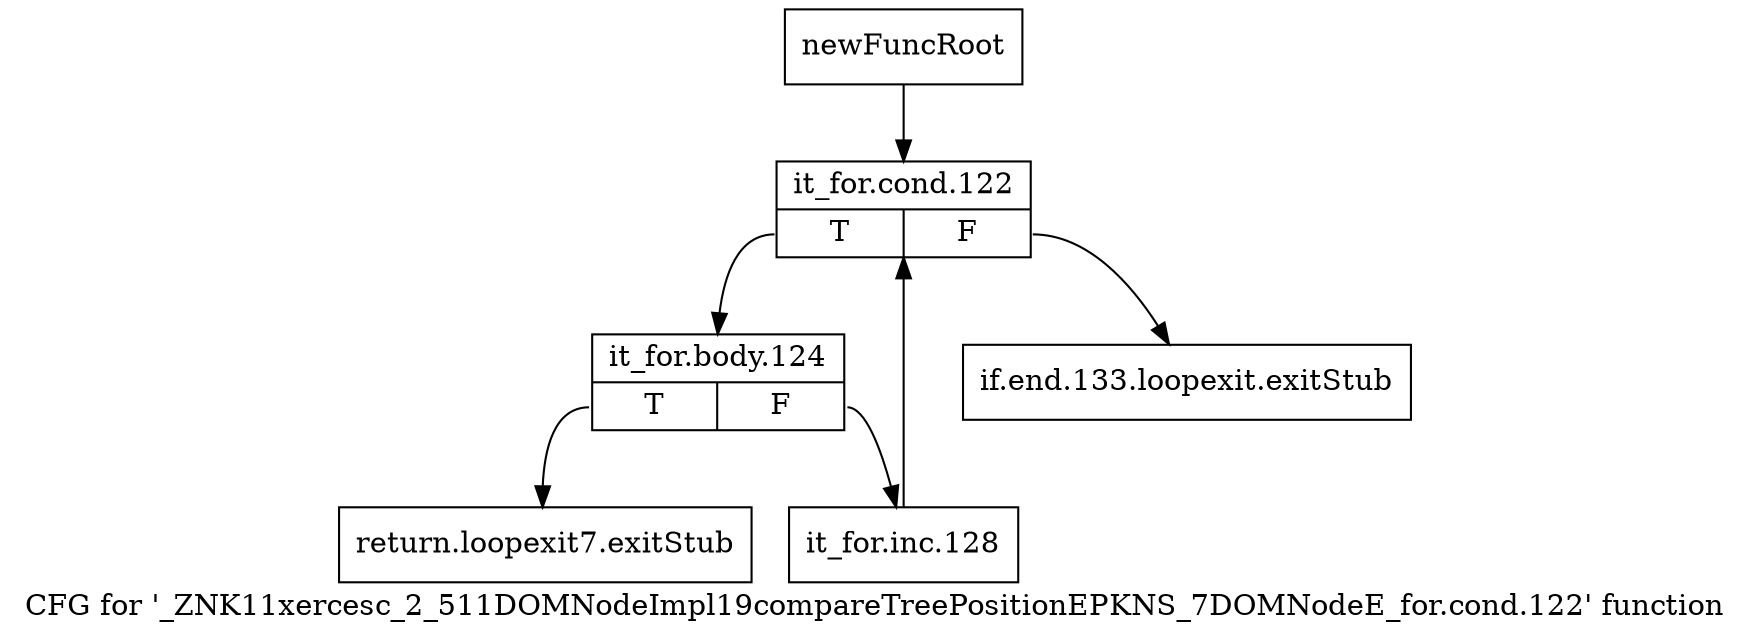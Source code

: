 digraph "CFG for '_ZNK11xercesc_2_511DOMNodeImpl19compareTreePositionEPKNS_7DOMNodeE_for.cond.122' function" {
	label="CFG for '_ZNK11xercesc_2_511DOMNodeImpl19compareTreePositionEPKNS_7DOMNodeE_for.cond.122' function";

	Node0x97aed30 [shape=record,label="{newFuncRoot}"];
	Node0x97aed30 -> Node0x97aee20;
	Node0x97aed80 [shape=record,label="{if.end.133.loopexit.exitStub}"];
	Node0x97aedd0 [shape=record,label="{return.loopexit7.exitStub}"];
	Node0x97aee20 [shape=record,label="{it_for.cond.122|{<s0>T|<s1>F}}"];
	Node0x97aee20:s0 -> Node0x97aee70;
	Node0x97aee20:s1 -> Node0x97aed80;
	Node0x97aee70 [shape=record,label="{it_for.body.124|{<s0>T|<s1>F}}"];
	Node0x97aee70:s0 -> Node0x97aedd0;
	Node0x97aee70:s1 -> Node0x97aeec0;
	Node0x97aeec0 [shape=record,label="{it_for.inc.128}"];
	Node0x97aeec0 -> Node0x97aee20;
}
